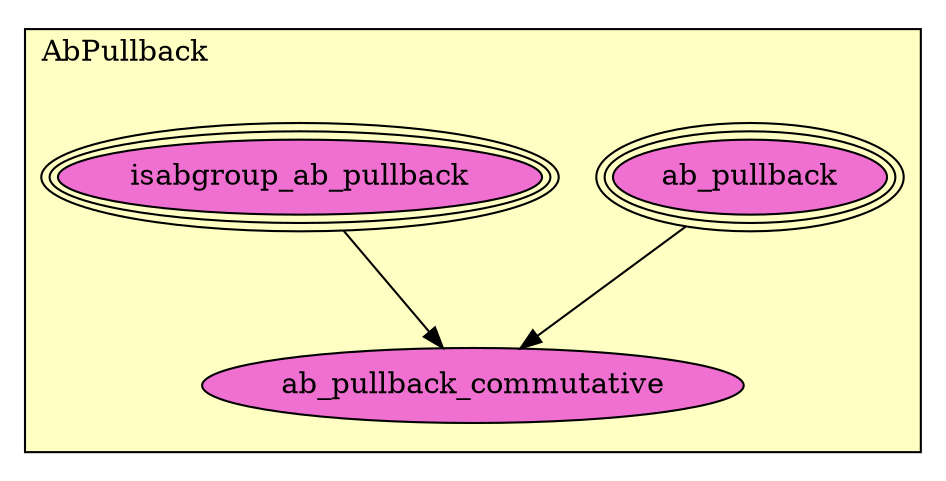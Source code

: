 digraph HoTT_Algebra_AbGroups_AbPullback {
  graph [ratio=0.5]
  node [style=filled]
AbPullback_ab_pullback [label="ab_pullback", URL=<AbPullback.html#ab_pullback>, peripheries=3, fillcolor="#F070D1"] ;
AbPullback_isabgroup_ab_pullback [label="isabgroup_ab_pullback", URL=<AbPullback.html#isabgroup_ab_pullback>, peripheries=3, fillcolor="#F070D1"] ;
AbPullback_ab_pullback_commutative [label="ab_pullback_commutative", URL=<AbPullback.html#ab_pullback_commutative>, fillcolor="#F070D1"] ;
  AbPullback_ab_pullback -> AbPullback_ab_pullback_commutative [] ;
  AbPullback_isabgroup_ab_pullback -> AbPullback_ab_pullback_commutative [] ;
subgraph cluster_AbPullback { label="AbPullback"; fillcolor="#FFFFC3"; labeljust=l; style=filled 
AbPullback_ab_pullback_commutative; AbPullback_isabgroup_ab_pullback; AbPullback_ab_pullback; };
} /* END */
